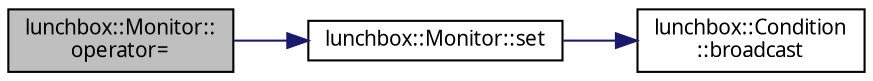 digraph "lunchbox::Monitor::operator="
{
  edge [fontname="Sans",fontsize="10",labelfontname="Sans",labelfontsize="10"];
  node [fontname="Sans",fontsize="10",shape=record];
  rankdir="LR";
  Node1 [label="lunchbox::Monitor::\loperator=",height=0.2,width=0.4,color="black", fillcolor="grey75", style="filled" fontcolor="black"];
  Node1 -> Node2 [color="midnightblue",fontsize="10",style="solid",fontname="Sans"];
  Node2 [label="lunchbox::Monitor::set",height=0.2,width=0.4,color="black", fillcolor="white", style="filled",URL="$classlunchbox_1_1_monitor.html#ae47ea923c39403e6291b105d0c2d4c0a",tooltip="Set a new value. "];
  Node2 -> Node3 [color="midnightblue",fontsize="10",style="solid",fontname="Sans"];
  Node3 [label="lunchbox::Condition\l::broadcast",height=0.2,width=0.4,color="black", fillcolor="white", style="filled",URL="$classlunchbox_1_1_condition.html#a7ace94d2032a6480b6fe16756c88eb64",tooltip="Broadcast the condition. "];
}

